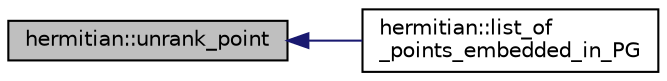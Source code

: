 digraph "hermitian::unrank_point"
{
  edge [fontname="Helvetica",fontsize="10",labelfontname="Helvetica",labelfontsize="10"];
  node [fontname="Helvetica",fontsize="10",shape=record];
  rankdir="LR";
  Node349 [label="hermitian::unrank_point",height=0.2,width=0.4,color="black", fillcolor="grey75", style="filled", fontcolor="black"];
  Node349 -> Node350 [dir="back",color="midnightblue",fontsize="10",style="solid",fontname="Helvetica"];
  Node350 [label="hermitian::list_of\l_points_embedded_in_PG",height=0.2,width=0.4,color="black", fillcolor="white", style="filled",URL="$d4/d11/classhermitian.html#aeca5f1aa7d9a4672724e496948172a8e"];
}
